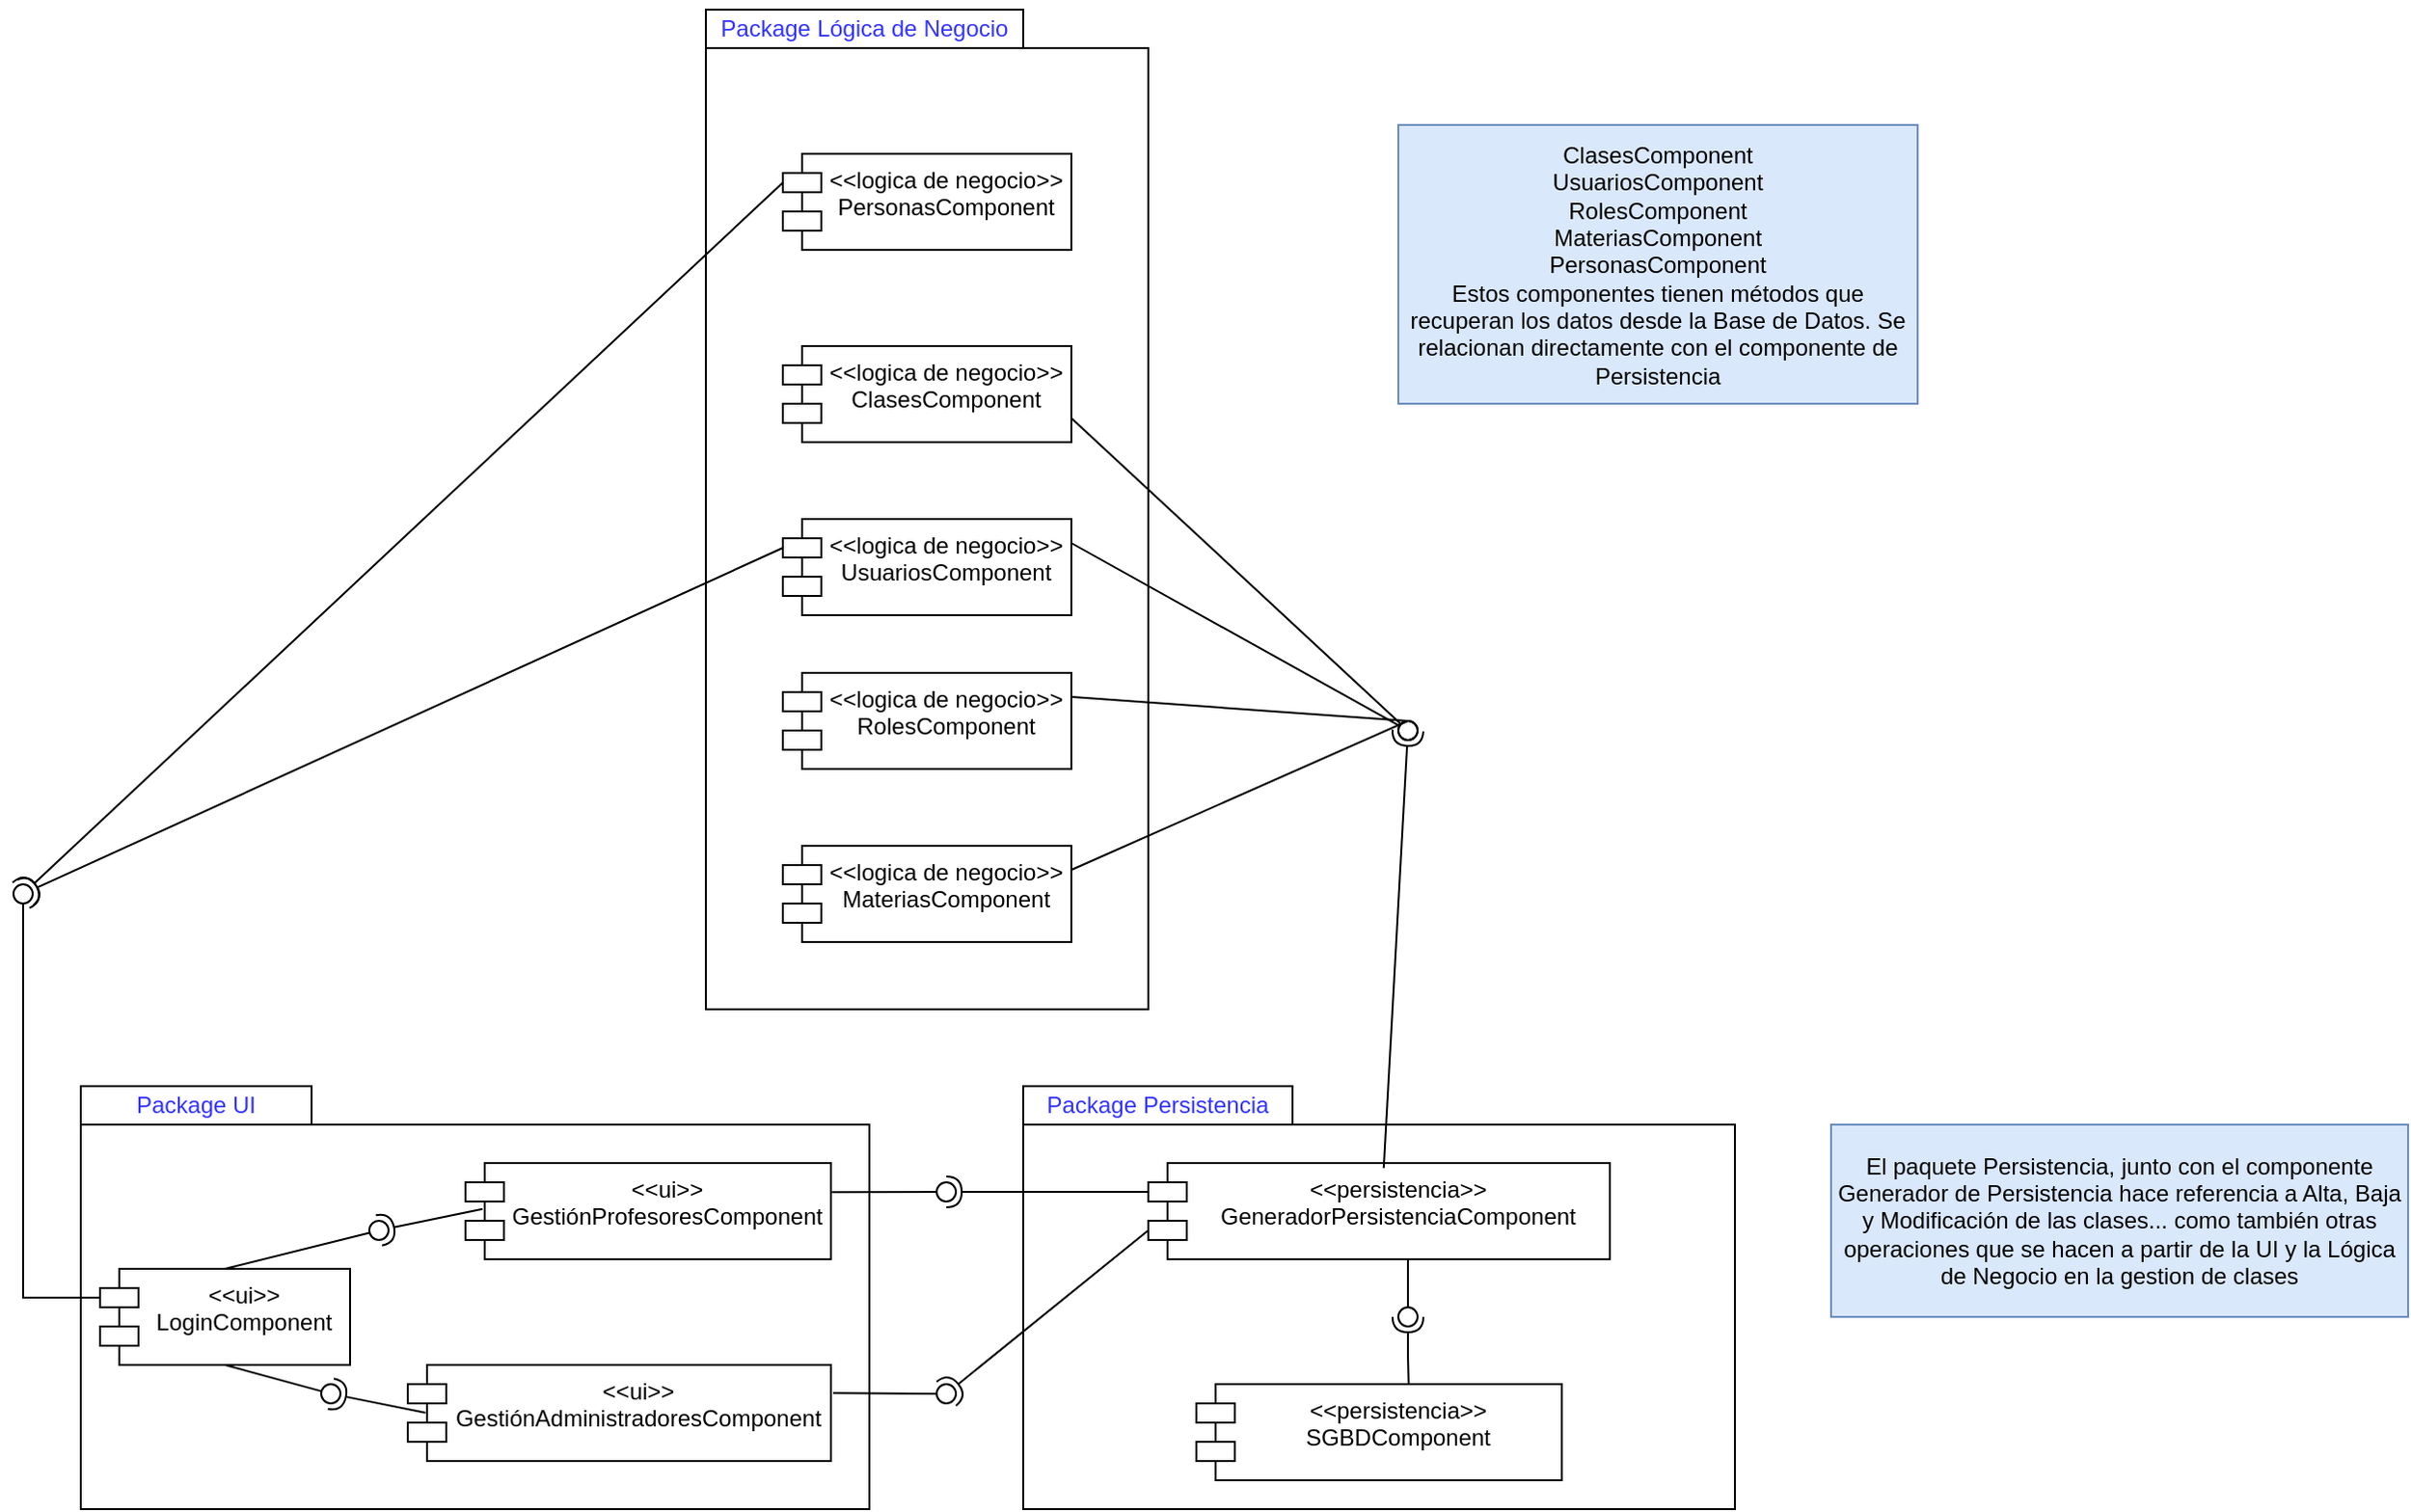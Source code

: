<mxfile version="22.0.2" type="device">
  <diagram id="MGs0LUYf-GMzgS9rVzBE" name="v1.1">
    <mxGraphModel dx="785" dy="1262" grid="1" gridSize="10" guides="1" tooltips="1" connect="1" arrows="1" fold="1" page="0" pageScale="1" pageWidth="827" pageHeight="1169" math="0" shadow="0">
      <root>
        <mxCell id="0" />
        <mxCell id="1" parent="0" />
        <mxCell id="_0WitGaJTUT66qUhef1j-1" value="" style="rounded=0;whiteSpace=wrap;html=1;" vertex="1" parent="1">
          <mxGeometry x="230" y="-80" width="410" height="200" as="geometry" />
        </mxCell>
        <mxCell id="_0WitGaJTUT66qUhef1j-2" value="" style="rounded=0;whiteSpace=wrap;html=1;" vertex="1" parent="1">
          <mxGeometry x="230" y="-100" width="120" height="20" as="geometry" />
        </mxCell>
        <mxCell id="_0WitGaJTUT66qUhef1j-5" value="" style="rounded=0;whiteSpace=wrap;html=1;" vertex="1" parent="1">
          <mxGeometry x="720" y="-80" width="370" height="200" as="geometry" />
        </mxCell>
        <mxCell id="_0WitGaJTUT66qUhef1j-6" value="" style="rounded=0;whiteSpace=wrap;html=1;" vertex="1" parent="1">
          <mxGeometry x="720" y="-100" width="140" height="20" as="geometry" />
        </mxCell>
        <mxCell id="_0WitGaJTUT66qUhef1j-7" value="Package Persistencia" style="text;html=1;strokeColor=none;fillColor=none;align=center;verticalAlign=middle;whiteSpace=wrap;rounded=0;fontColor=#3333FF;" vertex="1" parent="1">
          <mxGeometry x="725" y="-105" width="130" height="30" as="geometry" />
        </mxCell>
        <mxCell id="_0WitGaJTUT66qUhef1j-8" value="" style="rounded=0;whiteSpace=wrap;html=1;" vertex="1" parent="1">
          <mxGeometry x="555" y="-640" width="230" height="500" as="geometry" />
        </mxCell>
        <mxCell id="_0WitGaJTUT66qUhef1j-9" value="" style="rounded=0;whiteSpace=wrap;html=1;" vertex="1" parent="1">
          <mxGeometry x="555" y="-660" width="165" height="20" as="geometry" />
        </mxCell>
        <mxCell id="_0WitGaJTUT66qUhef1j-10" value="Package UI" style="text;html=1;strokeColor=none;fillColor=none;align=center;verticalAlign=middle;whiteSpace=wrap;rounded=0;fontColor=#3333FF;" vertex="1" parent="1">
          <mxGeometry x="250" y="-105" width="80" height="30" as="geometry" />
        </mxCell>
        <mxCell id="aobi03AEEQOkNbU08Th2-1" value="&amp;lt;&amp;lt;persistencia&amp;gt;&amp;gt;&lt;br&gt;SGBDComponent" style="shape=module;align=left;spacingLeft=20;align=center;verticalAlign=top;whiteSpace=wrap;html=1;" vertex="1" parent="1">
          <mxGeometry x="810" y="55" width="190" height="50" as="geometry" />
        </mxCell>
        <mxCell id="nzzazoCKjXm_w-X4W4u7-1" value="&amp;lt;&amp;lt;persistencia&amp;gt;&amp;gt;&lt;br&gt;GeneradorPersistenciaComponent" style="shape=module;align=left;spacingLeft=20;align=center;verticalAlign=top;whiteSpace=wrap;html=1;" vertex="1" parent="1">
          <mxGeometry x="785" y="-60" width="240" height="50" as="geometry" />
        </mxCell>
        <mxCell id="nzzazoCKjXm_w-X4W4u7-2" value="" style="rounded=0;orthogonalLoop=1;jettySize=auto;html=1;endArrow=halfCircle;endFill=0;endSize=6;strokeWidth=1;sketch=0;exitX=0.581;exitY=0.009;exitDx=0;exitDy=0;exitPerimeter=0;" edge="1" parent="1" source="aobi03AEEQOkNbU08Th2-1">
          <mxGeometry relative="1" as="geometry">
            <mxPoint x="955" y="55.0" as="sourcePoint" />
            <mxPoint x="920" y="20" as="targetPoint" />
            <Array as="points">
              <mxPoint x="920" y="40" />
            </Array>
          </mxGeometry>
        </mxCell>
        <mxCell id="nzzazoCKjXm_w-X4W4u7-3" value="" style="rounded=0;orthogonalLoop=1;jettySize=auto;html=1;endArrow=oval;endFill=0;sketch=0;sourcePerimeterSpacing=0;targetPerimeterSpacing=0;endSize=10;" edge="1" parent="1">
          <mxGeometry relative="1" as="geometry">
            <mxPoint x="920" y="-10" as="sourcePoint" />
            <mxPoint x="920" y="20" as="targetPoint" />
            <Array as="points">
              <mxPoint x="920" y="-10" />
            </Array>
          </mxGeometry>
        </mxCell>
        <mxCell id="nzzazoCKjXm_w-X4W4u7-4" value="" style="ellipse;whiteSpace=wrap;html=1;align=center;aspect=fixed;fillColor=none;strokeColor=none;resizable=0;perimeter=centerPerimeter;rotatable=0;allowArrows=0;points=[];outlineConnect=1;flipV=1;" vertex="1" parent="1">
          <mxGeometry x="855" width="10" height="10" as="geometry" />
        </mxCell>
        <mxCell id="nzzazoCKjXm_w-X4W4u7-5" value="&amp;lt;&amp;lt;ui&amp;gt;&amp;gt;&lt;br&gt;LoginComponent" style="shape=module;align=left;spacingLeft=20;align=center;verticalAlign=top;whiteSpace=wrap;html=1;" vertex="1" parent="1">
          <mxGeometry x="240" y="-5" width="130" height="50" as="geometry" />
        </mxCell>
        <mxCell id="ZrzuvcnPLyBgRJ_SXgJo-1" value="&amp;lt;&amp;lt;ui&amp;gt;&amp;gt;&lt;br&gt;GestiónProfesoresComponent" style="shape=module;align=left;spacingLeft=20;align=center;verticalAlign=top;whiteSpace=wrap;html=1;" vertex="1" parent="1">
          <mxGeometry x="430" y="-60" width="190" height="50" as="geometry" />
        </mxCell>
        <mxCell id="ZrzuvcnPLyBgRJ_SXgJo-2" value="&amp;lt;&amp;lt;ui&amp;gt;&amp;gt;&lt;br&gt;GestiónAdministradoresComponent" style="shape=module;align=left;spacingLeft=20;align=center;verticalAlign=top;whiteSpace=wrap;html=1;" vertex="1" parent="1">
          <mxGeometry x="400" y="45" width="220" height="50" as="geometry" />
        </mxCell>
        <mxCell id="_0WitGaJTUT66qUhef1j-3" value="Package Lógica de Negocio" style="text;html=1;strokeColor=none;fillColor=none;align=center;verticalAlign=middle;whiteSpace=wrap;rounded=0;fontColor=#3333FF;" vertex="1" parent="1">
          <mxGeometry x="560" y="-665" width="155" height="30" as="geometry" />
        </mxCell>
        <mxCell id="_MyT93nLCtCk6NPV3HkD-2" value="" style="rounded=0;orthogonalLoop=1;jettySize=auto;html=1;endArrow=halfCircle;endFill=0;endSize=6;strokeWidth=1;sketch=0;exitX=0.047;exitY=0.478;exitDx=0;exitDy=0;exitPerimeter=0;" edge="1" target="_MyT93nLCtCk6NPV3HkD-4" parent="1" source="ZrzuvcnPLyBgRJ_SXgJo-1">
          <mxGeometry relative="1" as="geometry">
            <mxPoint x="437.67" y="-25.3" as="sourcePoint" />
          </mxGeometry>
        </mxCell>
        <mxCell id="_MyT93nLCtCk6NPV3HkD-3" value="" style="rounded=0;orthogonalLoop=1;jettySize=auto;html=1;endArrow=oval;endFill=0;sketch=0;sourcePerimeterSpacing=0;targetPerimeterSpacing=0;endSize=10;exitX=0.5;exitY=0;exitDx=0;exitDy=0;entryX=1.084;entryY=0.527;entryDx=0;entryDy=0;entryPerimeter=0;" edge="1" target="_MyT93nLCtCk6NPV3HkD-4" parent="1" source="nzzazoCKjXm_w-X4W4u7-5">
          <mxGeometry relative="1" as="geometry">
            <mxPoint x="425" y="-35" as="sourcePoint" />
            <mxPoint x="390" y="-20" as="targetPoint" />
          </mxGeometry>
        </mxCell>
        <mxCell id="_MyT93nLCtCk6NPV3HkD-4" value="" style="ellipse;whiteSpace=wrap;html=1;align=center;aspect=fixed;fillColor=none;strokeColor=none;resizable=0;perimeter=centerPerimeter;rotatable=0;allowArrows=0;points=[];outlineConnect=1;" vertex="1" parent="1">
          <mxGeometry x="380" y="-30" width="10" height="10" as="geometry" />
        </mxCell>
        <mxCell id="_MyT93nLCtCk6NPV3HkD-5" value="" style="rounded=0;orthogonalLoop=1;jettySize=auto;html=1;endArrow=halfCircle;endFill=0;endSize=6;strokeWidth=1;sketch=0;exitX=0.042;exitY=0.497;exitDx=0;exitDy=0;exitPerimeter=0;" edge="1" parent="1" source="ZrzuvcnPLyBgRJ_SXgJo-2">
          <mxGeometry relative="1" as="geometry">
            <mxPoint x="410.65" y="59.93" as="sourcePoint" />
            <mxPoint x="360" y="60" as="targetPoint" />
          </mxGeometry>
        </mxCell>
        <mxCell id="_MyT93nLCtCk6NPV3HkD-6" value="" style="rounded=0;orthogonalLoop=1;jettySize=auto;html=1;endArrow=oval;endFill=0;sketch=0;sourcePerimeterSpacing=0;targetPerimeterSpacing=0;endSize=10;exitX=0.5;exitY=1;exitDx=0;exitDy=0;" edge="1" parent="1" source="nzzazoCKjXm_w-X4W4u7-5">
          <mxGeometry relative="1" as="geometry">
            <mxPoint x="430" y="70" as="sourcePoint" />
            <mxPoint x="360" y="60" as="targetPoint" />
          </mxGeometry>
        </mxCell>
        <mxCell id="_MyT93nLCtCk6NPV3HkD-7" value="" style="ellipse;whiteSpace=wrap;html=1;align=center;aspect=fixed;fillColor=none;strokeColor=none;resizable=0;perimeter=centerPerimeter;rotatable=0;allowArrows=0;points=[];outlineConnect=1;" vertex="1" parent="1">
          <mxGeometry x="445" y="65" width="10" height="10" as="geometry" />
        </mxCell>
        <mxCell id="_MyT93nLCtCk6NPV3HkD-8" value="" style="rounded=0;orthogonalLoop=1;jettySize=auto;html=1;endArrow=halfCircle;endFill=0;endSize=6;strokeWidth=1;sketch=0;exitX=0;exitY=0;exitDx=0;exitDy=15;exitPerimeter=0;" edge="1" target="_MyT93nLCtCk6NPV3HkD-10" parent="1" source="nzzazoCKjXm_w-X4W4u7-1">
          <mxGeometry relative="1" as="geometry">
            <mxPoint x="700" y="-45" as="sourcePoint" />
          </mxGeometry>
        </mxCell>
        <mxCell id="_MyT93nLCtCk6NPV3HkD-9" value="" style="rounded=0;orthogonalLoop=1;jettySize=auto;html=1;endArrow=oval;endFill=0;sketch=0;sourcePerimeterSpacing=0;targetPerimeterSpacing=0;endSize=10;exitX=1.003;exitY=0.302;exitDx=0;exitDy=0;exitPerimeter=0;" edge="1" target="_MyT93nLCtCk6NPV3HkD-10" parent="1" source="ZrzuvcnPLyBgRJ_SXgJo-1">
          <mxGeometry relative="1" as="geometry">
            <mxPoint x="660" y="-45" as="sourcePoint" />
          </mxGeometry>
        </mxCell>
        <mxCell id="_MyT93nLCtCk6NPV3HkD-10" value="" style="ellipse;whiteSpace=wrap;html=1;align=center;aspect=fixed;fillColor=none;strokeColor=none;resizable=0;perimeter=centerPerimeter;rotatable=0;allowArrows=0;points=[];outlineConnect=1;" vertex="1" parent="1">
          <mxGeometry x="675" y="-50" width="10" height="10" as="geometry" />
        </mxCell>
        <mxCell id="_MyT93nLCtCk6NPV3HkD-11" value="" style="rounded=0;orthogonalLoop=1;jettySize=auto;html=1;endArrow=halfCircle;endFill=0;endSize=6;strokeWidth=1;sketch=0;exitX=0;exitY=0;exitDx=0;exitDy=35;exitPerimeter=0;" edge="1" target="_MyT93nLCtCk6NPV3HkD-13" parent="1" source="nzzazoCKjXm_w-X4W4u7-1">
          <mxGeometry relative="1" as="geometry">
            <mxPoint x="780" y="-30" as="sourcePoint" />
          </mxGeometry>
        </mxCell>
        <mxCell id="_MyT93nLCtCk6NPV3HkD-12" value="" style="rounded=0;orthogonalLoop=1;jettySize=auto;html=1;endArrow=oval;endFill=0;sketch=0;sourcePerimeterSpacing=0;targetPerimeterSpacing=0;endSize=10;exitX=1.005;exitY=0.293;exitDx=0;exitDy=0;exitPerimeter=0;" edge="1" target="_MyT93nLCtCk6NPV3HkD-13" parent="1" source="ZrzuvcnPLyBgRJ_SXgJo-2">
          <mxGeometry relative="1" as="geometry">
            <mxPoint x="620" y="62.5" as="sourcePoint" />
          </mxGeometry>
        </mxCell>
        <mxCell id="_MyT93nLCtCk6NPV3HkD-13" value="" style="ellipse;whiteSpace=wrap;html=1;align=center;aspect=fixed;fillColor=none;strokeColor=none;resizable=0;perimeter=centerPerimeter;rotatable=0;allowArrows=0;points=[];outlineConnect=1;" vertex="1" parent="1">
          <mxGeometry x="675" y="55" width="10" height="10" as="geometry" />
        </mxCell>
        <mxCell id="KRNnaoQSp2KmegvZKQvz-1" value="El paquete Persistencia, junto con el componente Generador de Persistencia hace referencia a Alta, Baja y Modificación de las clases... como también otras operaciones que se hacen a partir de la UI y la Lógica de Negocio en la gestion de clases" style="text;html=1;strokeColor=#6c8ebf;fillColor=#dae8fc;align=center;verticalAlign=middle;whiteSpace=wrap;rounded=0;" vertex="1" parent="1">
          <mxGeometry x="1140" y="-80" width="300" height="100" as="geometry" />
        </mxCell>
        <mxCell id="KRNnaoQSp2KmegvZKQvz-3" value="&amp;lt;&amp;lt;logica de negocio&amp;gt;&amp;gt;&lt;br&gt;ClasesComponent" style="shape=module;align=left;spacingLeft=20;align=center;verticalAlign=top;whiteSpace=wrap;html=1;" vertex="1" parent="1">
          <mxGeometry x="595" y="-485" width="150" height="50" as="geometry" />
        </mxCell>
        <mxCell id="KRNnaoQSp2KmegvZKQvz-4" value="" style="rounded=0;orthogonalLoop=1;jettySize=auto;html=1;endArrow=halfCircle;endFill=0;endSize=6;strokeWidth=1;sketch=0;exitX=0.51;exitY=0.052;exitDx=0;exitDy=0;exitPerimeter=0;" edge="1" target="KRNnaoQSp2KmegvZKQvz-6" parent="1" source="nzzazoCKjXm_w-X4W4u7-1">
          <mxGeometry relative="1" as="geometry">
            <mxPoint x="940" y="-285" as="sourcePoint" />
          </mxGeometry>
        </mxCell>
        <mxCell id="KRNnaoQSp2KmegvZKQvz-5" value="" style="rounded=0;orthogonalLoop=1;jettySize=auto;html=1;endArrow=oval;endFill=0;sketch=0;sourcePerimeterSpacing=0;targetPerimeterSpacing=0;endSize=10;exitX=1;exitY=0.75;exitDx=0;exitDy=0;" edge="1" target="KRNnaoQSp2KmegvZKQvz-6" parent="1" source="KRNnaoQSp2KmegvZKQvz-3">
          <mxGeometry relative="1" as="geometry">
            <mxPoint x="900" y="-285" as="sourcePoint" />
          </mxGeometry>
        </mxCell>
        <mxCell id="KRNnaoQSp2KmegvZKQvz-6" value="" style="ellipse;whiteSpace=wrap;html=1;align=center;aspect=fixed;fillColor=none;strokeColor=none;resizable=0;perimeter=centerPerimeter;rotatable=0;allowArrows=0;points=[];outlineConnect=1;" vertex="1" parent="1">
          <mxGeometry x="915" y="-290" width="10" height="10" as="geometry" />
        </mxCell>
        <mxCell id="KRNnaoQSp2KmegvZKQvz-7" value="&amp;lt;&amp;lt;logica de negocio&amp;gt;&amp;gt;&lt;br&gt;UsuariosComponent" style="shape=module;align=left;spacingLeft=20;align=center;verticalAlign=top;whiteSpace=wrap;html=1;" vertex="1" parent="1">
          <mxGeometry x="595" y="-395" width="150" height="50" as="geometry" />
        </mxCell>
        <mxCell id="KRNnaoQSp2KmegvZKQvz-8" value="" style="rounded=0;orthogonalLoop=1;jettySize=auto;html=1;endArrow=oval;endFill=0;sketch=0;sourcePerimeterSpacing=0;targetPerimeterSpacing=0;endSize=10;exitX=1;exitY=0.25;exitDx=0;exitDy=0;entryX=0.09;entryY=0.2;entryDx=0;entryDy=0;entryPerimeter=0;" edge="1" parent="1" source="KRNnaoQSp2KmegvZKQvz-7" target="KRNnaoQSp2KmegvZKQvz-6">
          <mxGeometry relative="1" as="geometry">
            <mxPoint x="825" y="-280" as="sourcePoint" />
            <mxPoint x="920" y="-213" as="targetPoint" />
          </mxGeometry>
        </mxCell>
        <mxCell id="KRNnaoQSp2KmegvZKQvz-12" value="&amp;lt;&amp;lt;logica de negocio&amp;gt;&amp;gt;&lt;br&gt;RolesComponent" style="shape=module;align=left;spacingLeft=20;align=center;verticalAlign=top;whiteSpace=wrap;html=1;" vertex="1" parent="1">
          <mxGeometry x="595" y="-315" width="150" height="50" as="geometry" />
        </mxCell>
        <mxCell id="KRNnaoQSp2KmegvZKQvz-13" value="&amp;lt;&amp;lt;logica de negocio&amp;gt;&amp;gt;&lt;br&gt;MateriasComponent" style="shape=module;align=left;spacingLeft=20;align=center;verticalAlign=top;whiteSpace=wrap;html=1;" vertex="1" parent="1">
          <mxGeometry x="595" y="-225" width="150" height="50" as="geometry" />
        </mxCell>
        <mxCell id="KRNnaoQSp2KmegvZKQvz-18" value="" style="endArrow=none;html=1;rounded=0;exitX=1;exitY=0.25;exitDx=0;exitDy=0;" edge="1" parent="1" source="KRNnaoQSp2KmegvZKQvz-12">
          <mxGeometry width="50" height="50" relative="1" as="geometry">
            <mxPoint x="710" y="-320" as="sourcePoint" />
            <mxPoint x="920" y="-290" as="targetPoint" />
          </mxGeometry>
        </mxCell>
        <mxCell id="KRNnaoQSp2KmegvZKQvz-19" value="" style="endArrow=none;html=1;rounded=0;exitX=1;exitY=0.25;exitDx=0;exitDy=0;" edge="1" parent="1" source="KRNnaoQSp2KmegvZKQvz-13">
          <mxGeometry width="50" height="50" relative="1" as="geometry">
            <mxPoint x="710" y="-320" as="sourcePoint" />
            <mxPoint x="920" y="-290" as="targetPoint" />
          </mxGeometry>
        </mxCell>
        <mxCell id="KRNnaoQSp2KmegvZKQvz-20" value="" style="rounded=0;orthogonalLoop=1;jettySize=auto;html=1;endArrow=halfCircle;endFill=0;endSize=6;strokeWidth=1;sketch=0;exitX=0;exitY=0;exitDx=0;exitDy=15;exitPerimeter=0;" edge="1" parent="1" source="KRNnaoQSp2KmegvZKQvz-7">
          <mxGeometry relative="1" as="geometry">
            <mxPoint x="610" y="-145" as="sourcePoint" />
            <mxPoint x="200" y="-200" as="targetPoint" />
          </mxGeometry>
        </mxCell>
        <mxCell id="KRNnaoQSp2KmegvZKQvz-21" value="" style="rounded=0;orthogonalLoop=1;jettySize=auto;html=1;endArrow=oval;endFill=0;sketch=0;sourcePerimeterSpacing=0;targetPerimeterSpacing=0;endSize=10;exitX=0;exitY=0;exitDx=0;exitDy=15;exitPerimeter=0;" edge="1" parent="1" source="nzzazoCKjXm_w-X4W4u7-5">
          <mxGeometry relative="1" as="geometry">
            <mxPoint x="570" y="-145" as="sourcePoint" />
            <mxPoint x="200" y="-200" as="targetPoint" />
            <Array as="points">
              <mxPoint x="200" y="10" />
            </Array>
          </mxGeometry>
        </mxCell>
        <mxCell id="KRNnaoQSp2KmegvZKQvz-22" value="" style="ellipse;whiteSpace=wrap;html=1;align=center;aspect=fixed;fillColor=none;strokeColor=none;resizable=0;perimeter=centerPerimeter;rotatable=0;allowArrows=0;points=[];outlineConnect=1;" vertex="1" parent="1">
          <mxGeometry x="585" y="-150" width="10" height="10" as="geometry" />
        </mxCell>
        <mxCell id="H6pCoJly-injxfABEKMw-1" value="ClasesComponent&lt;br&gt;UsuariosComponent&lt;br&gt;RolesComponent&lt;br&gt;MateriasComponent&lt;br&gt;PersonasComponent&lt;br&gt;Estos componentes tienen métodos que recuperan los datos desde la Base de Datos. Se relacionan directamente con el componente de Persistencia" style="text;html=1;strokeColor=#6c8ebf;fillColor=#dae8fc;align=center;verticalAlign=middle;whiteSpace=wrap;rounded=0;" vertex="1" parent="1">
          <mxGeometry x="915" y="-600" width="270" height="145" as="geometry" />
        </mxCell>
        <mxCell id="H6pCoJly-injxfABEKMw-2" value="&amp;lt;&amp;lt;logica de negocio&amp;gt;&amp;gt;&lt;br&gt;PersonasComponent" style="shape=module;align=left;spacingLeft=20;align=center;verticalAlign=top;whiteSpace=wrap;html=1;" vertex="1" parent="1">
          <mxGeometry x="595" y="-585" width="150" height="50" as="geometry" />
        </mxCell>
        <mxCell id="H6pCoJly-injxfABEKMw-3" value="" style="rounded=0;orthogonalLoop=1;jettySize=auto;html=1;endArrow=halfCircle;endFill=0;endSize=6;strokeWidth=1;sketch=0;exitX=0;exitY=0;exitDx=0;exitDy=15;exitPerimeter=0;" edge="1" parent="1">
          <mxGeometry relative="1" as="geometry">
            <mxPoint x="595" y="-570" as="sourcePoint" />
            <mxPoint x="200" y="-200" as="targetPoint" />
          </mxGeometry>
        </mxCell>
      </root>
    </mxGraphModel>
  </diagram>
</mxfile>
